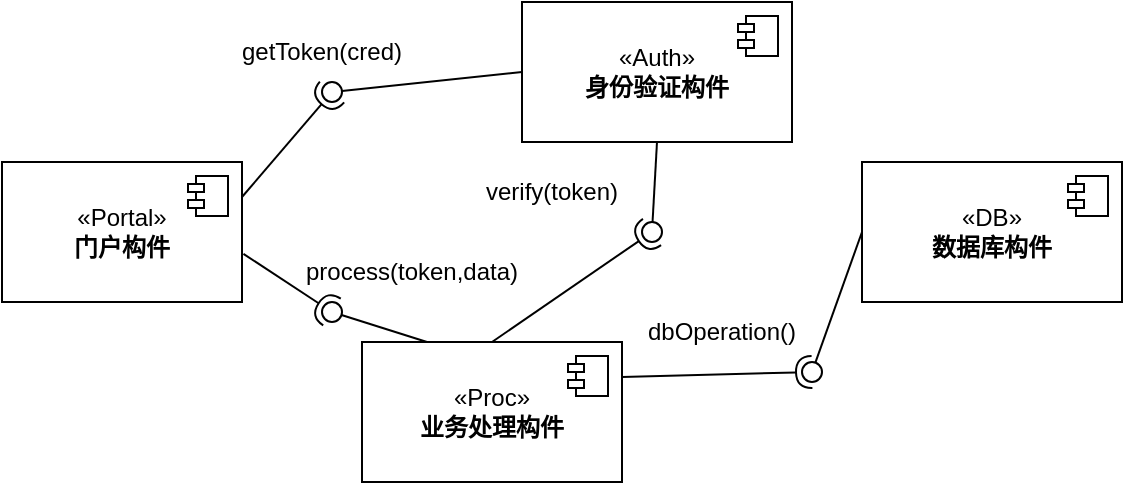 <mxfile version="21.0.6" type="github">
  <diagram name="Page-1" id="5f0bae14-7c28-e335-631c-24af17079c00">
    <mxGraphModel dx="1434" dy="828" grid="1" gridSize="10" guides="1" tooltips="1" connect="1" arrows="1" fold="1" page="1" pageScale="1" pageWidth="1100" pageHeight="850" background="none" math="0" shadow="0">
      <root>
        <mxCell id="0" />
        <mxCell id="1" parent="0" />
        <mxCell id="vXhFPMX_ZpGUBwA_U3QO-18" value="«Portal»&lt;br&gt;&lt;b&gt;门户构件&lt;/b&gt;" style="html=1;dropTarget=0;whiteSpace=wrap;" vertex="1" parent="1">
          <mxGeometry x="220" y="210" width="120" height="70" as="geometry" />
        </mxCell>
        <mxCell id="vXhFPMX_ZpGUBwA_U3QO-19" value="" style="shape=module;jettyWidth=8;jettyHeight=4;" vertex="1" parent="vXhFPMX_ZpGUBwA_U3QO-18">
          <mxGeometry x="1" width="20" height="20" relative="1" as="geometry">
            <mxPoint x="-27" y="7" as="offset" />
          </mxGeometry>
        </mxCell>
        <mxCell id="vXhFPMX_ZpGUBwA_U3QO-20" value="" style="rounded=0;orthogonalLoop=1;jettySize=auto;html=1;endArrow=none;endFill=0;sketch=0;sourcePerimeterSpacing=0;targetPerimeterSpacing=0;exitX=0;exitY=0.5;exitDx=0;exitDy=0;" edge="1" target="vXhFPMX_ZpGUBwA_U3QO-22" parent="1" source="vXhFPMX_ZpGUBwA_U3QO-25">
          <mxGeometry relative="1" as="geometry">
            <mxPoint x="510" y="120" as="sourcePoint" />
          </mxGeometry>
        </mxCell>
        <mxCell id="vXhFPMX_ZpGUBwA_U3QO-21" value="" style="rounded=0;orthogonalLoop=1;jettySize=auto;html=1;endArrow=halfCircle;endFill=0;entryX=0.5;entryY=0.5;endSize=6;strokeWidth=1;sketch=0;exitX=1;exitY=0.25;exitDx=0;exitDy=0;" edge="1" target="vXhFPMX_ZpGUBwA_U3QO-22" parent="1" source="vXhFPMX_ZpGUBwA_U3QO-18">
          <mxGeometry relative="1" as="geometry">
            <mxPoint x="471" y="140" as="sourcePoint" />
          </mxGeometry>
        </mxCell>
        <mxCell id="vXhFPMX_ZpGUBwA_U3QO-22" value="" style="ellipse;whiteSpace=wrap;html=1;align=center;aspect=fixed;resizable=0;points=[];outlineConnect=0;sketch=0;" vertex="1" parent="1">
          <mxGeometry x="380" y="170" width="10" height="10" as="geometry" />
        </mxCell>
        <mxCell id="vXhFPMX_ZpGUBwA_U3QO-25" value="«Auth»&lt;br&gt;&lt;b&gt;身份验证构件&lt;/b&gt;" style="html=1;dropTarget=0;whiteSpace=wrap;" vertex="1" parent="1">
          <mxGeometry x="480" y="130" width="135" height="70" as="geometry" />
        </mxCell>
        <mxCell id="vXhFPMX_ZpGUBwA_U3QO-26" value="" style="shape=module;jettyWidth=8;jettyHeight=4;" vertex="1" parent="vXhFPMX_ZpGUBwA_U3QO-25">
          <mxGeometry x="1" width="20" height="20" relative="1" as="geometry">
            <mxPoint x="-27" y="7" as="offset" />
          </mxGeometry>
        </mxCell>
        <mxCell id="vXhFPMX_ZpGUBwA_U3QO-28" value="getToken(cred)" style="text;strokeColor=none;align=center;fillColor=none;html=1;verticalAlign=middle;whiteSpace=wrap;rounded=0;" vertex="1" parent="1">
          <mxGeometry x="330" y="140" width="100" height="30" as="geometry" />
        </mxCell>
        <mxCell id="vXhFPMX_ZpGUBwA_U3QO-29" value="«Proc»&lt;br&gt;&lt;b&gt;业务处理构件&lt;/b&gt;" style="html=1;dropTarget=0;whiteSpace=wrap;" vertex="1" parent="1">
          <mxGeometry x="400" y="300" width="130" height="70" as="geometry" />
        </mxCell>
        <mxCell id="vXhFPMX_ZpGUBwA_U3QO-30" value="" style="shape=module;jettyWidth=8;jettyHeight=4;" vertex="1" parent="vXhFPMX_ZpGUBwA_U3QO-29">
          <mxGeometry x="1" width="20" height="20" relative="1" as="geometry">
            <mxPoint x="-27" y="7" as="offset" />
          </mxGeometry>
        </mxCell>
        <mxCell id="vXhFPMX_ZpGUBwA_U3QO-31" value="" style="rounded=0;orthogonalLoop=1;jettySize=auto;html=1;endArrow=none;endFill=0;sketch=0;sourcePerimeterSpacing=0;targetPerimeterSpacing=0;exitX=0.25;exitY=0;exitDx=0;exitDy=0;" edge="1" target="vXhFPMX_ZpGUBwA_U3QO-33" parent="1" source="vXhFPMX_ZpGUBwA_U3QO-29">
          <mxGeometry relative="1" as="geometry">
            <mxPoint x="450" y="425" as="sourcePoint" />
          </mxGeometry>
        </mxCell>
        <mxCell id="vXhFPMX_ZpGUBwA_U3QO-32" value="" style="rounded=0;orthogonalLoop=1;jettySize=auto;html=1;endArrow=halfCircle;endFill=0;entryX=0.5;entryY=0.5;endSize=6;strokeWidth=1;sketch=0;exitX=1.006;exitY=0.656;exitDx=0;exitDy=0;exitPerimeter=0;" edge="1" target="vXhFPMX_ZpGUBwA_U3QO-33" parent="1" source="vXhFPMX_ZpGUBwA_U3QO-18">
          <mxGeometry relative="1" as="geometry">
            <mxPoint x="420" y="210" as="sourcePoint" />
          </mxGeometry>
        </mxCell>
        <mxCell id="vXhFPMX_ZpGUBwA_U3QO-33" value="" style="ellipse;whiteSpace=wrap;html=1;align=center;aspect=fixed;resizable=0;points=[];outlineConnect=0;sketch=0;" vertex="1" parent="1">
          <mxGeometry x="380" y="280" width="10" height="10" as="geometry" />
        </mxCell>
        <mxCell id="vXhFPMX_ZpGUBwA_U3QO-34" value="process(token,data)" style="text;strokeColor=none;align=center;fillColor=none;html=1;verticalAlign=middle;whiteSpace=wrap;rounded=0;" vertex="1" parent="1">
          <mxGeometry x="360" y="250" width="130" height="30" as="geometry" />
        </mxCell>
        <mxCell id="vXhFPMX_ZpGUBwA_U3QO-37" value="" style="rounded=0;orthogonalLoop=1;jettySize=auto;html=1;endArrow=none;endFill=0;sketch=0;sourcePerimeterSpacing=0;targetPerimeterSpacing=0;exitX=0.5;exitY=1;exitDx=0;exitDy=0;" edge="1" target="vXhFPMX_ZpGUBwA_U3QO-39" parent="1" source="vXhFPMX_ZpGUBwA_U3QO-25">
          <mxGeometry relative="1" as="geometry">
            <mxPoint x="450" y="425" as="sourcePoint" />
          </mxGeometry>
        </mxCell>
        <mxCell id="vXhFPMX_ZpGUBwA_U3QO-38" value="" style="rounded=0;orthogonalLoop=1;jettySize=auto;html=1;endArrow=halfCircle;endFill=0;entryX=0.5;entryY=0.5;endSize=6;strokeWidth=1;sketch=0;exitX=0.5;exitY=0;exitDx=0;exitDy=0;" edge="1" target="vXhFPMX_ZpGUBwA_U3QO-39" parent="1" source="vXhFPMX_ZpGUBwA_U3QO-29">
          <mxGeometry relative="1" as="geometry">
            <mxPoint x="490" y="425" as="sourcePoint" />
          </mxGeometry>
        </mxCell>
        <mxCell id="vXhFPMX_ZpGUBwA_U3QO-39" value="" style="ellipse;whiteSpace=wrap;html=1;align=center;aspect=fixed;resizable=0;points=[];outlineConnect=0;sketch=0;" vertex="1" parent="1">
          <mxGeometry x="540" y="240" width="10" height="10" as="geometry" />
        </mxCell>
        <mxCell id="vXhFPMX_ZpGUBwA_U3QO-40" value="verify(token)" style="text;strokeColor=none;align=center;fillColor=none;html=1;verticalAlign=middle;whiteSpace=wrap;rounded=0;" vertex="1" parent="1">
          <mxGeometry x="440" y="210" width="110" height="30" as="geometry" />
        </mxCell>
        <mxCell id="vXhFPMX_ZpGUBwA_U3QO-41" value="«DB»&lt;br&gt;&lt;b&gt;数据库构件&lt;/b&gt;" style="html=1;dropTarget=0;whiteSpace=wrap;" vertex="1" parent="1">
          <mxGeometry x="650" y="210" width="130" height="70" as="geometry" />
        </mxCell>
        <mxCell id="vXhFPMX_ZpGUBwA_U3QO-42" value="" style="shape=module;jettyWidth=8;jettyHeight=4;" vertex="1" parent="vXhFPMX_ZpGUBwA_U3QO-41">
          <mxGeometry x="1" width="20" height="20" relative="1" as="geometry">
            <mxPoint x="-27" y="7" as="offset" />
          </mxGeometry>
        </mxCell>
        <mxCell id="vXhFPMX_ZpGUBwA_U3QO-43" value="" style="rounded=0;orthogonalLoop=1;jettySize=auto;html=1;endArrow=none;endFill=0;sketch=0;sourcePerimeterSpacing=0;targetPerimeterSpacing=0;exitX=0;exitY=0.5;exitDx=0;exitDy=0;" edge="1" target="vXhFPMX_ZpGUBwA_U3QO-45" parent="1" source="vXhFPMX_ZpGUBwA_U3QO-41">
          <mxGeometry relative="1" as="geometry">
            <mxPoint x="450" y="425" as="sourcePoint" />
          </mxGeometry>
        </mxCell>
        <mxCell id="vXhFPMX_ZpGUBwA_U3QO-44" value="" style="rounded=0;orthogonalLoop=1;jettySize=auto;html=1;endArrow=halfCircle;endFill=0;entryX=0.5;entryY=0.5;endSize=6;strokeWidth=1;sketch=0;exitX=1;exitY=0.25;exitDx=0;exitDy=0;" edge="1" target="vXhFPMX_ZpGUBwA_U3QO-45" parent="1" source="vXhFPMX_ZpGUBwA_U3QO-29">
          <mxGeometry relative="1" as="geometry">
            <mxPoint x="490" y="425" as="sourcePoint" />
          </mxGeometry>
        </mxCell>
        <mxCell id="vXhFPMX_ZpGUBwA_U3QO-45" value="" style="ellipse;whiteSpace=wrap;html=1;align=center;aspect=fixed;resizable=0;points=[];outlineConnect=0;sketch=0;" vertex="1" parent="1">
          <mxGeometry x="620" y="310" width="10" height="10" as="geometry" />
        </mxCell>
        <mxCell id="vXhFPMX_ZpGUBwA_U3QO-46" value="dbOperation()" style="text;strokeColor=none;align=center;fillColor=none;html=1;verticalAlign=middle;whiteSpace=wrap;rounded=0;" vertex="1" parent="1">
          <mxGeometry x="530" y="280" width="100" height="30" as="geometry" />
        </mxCell>
      </root>
    </mxGraphModel>
  </diagram>
</mxfile>
